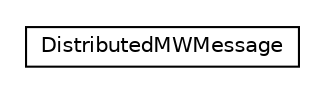 #!/usr/local/bin/dot
#
# Class diagram 
# Generated by UMLGraph version R5_6-24-gf6e263 (http://www.umlgraph.org/)
#

digraph G {
	edge [fontname="Helvetica",fontsize=10,labelfontname="Helvetica",labelfontsize=10];
	node [fontname="Helvetica",fontsize=10,shape=plaintext];
	nodesep=0.25;
	ranksep=0.5;
	// org.universAAL.middleware.brokers.message.distributedmw.DistributedMWMessage
	c25381 [label=<<table title="org.universAAL.middleware.brokers.message.distributedmw.DistributedMWMessage" border="0" cellborder="1" cellspacing="0" cellpadding="2" port="p" href="./DistributedMWMessage.html">
		<tr><td><table border="0" cellspacing="0" cellpadding="1">
<tr><td align="center" balign="center"> DistributedMWMessage </td></tr>
		</table></td></tr>
		</table>>, URL="./DistributedMWMessage.html", fontname="Helvetica", fontcolor="black", fontsize=10.0];
}

